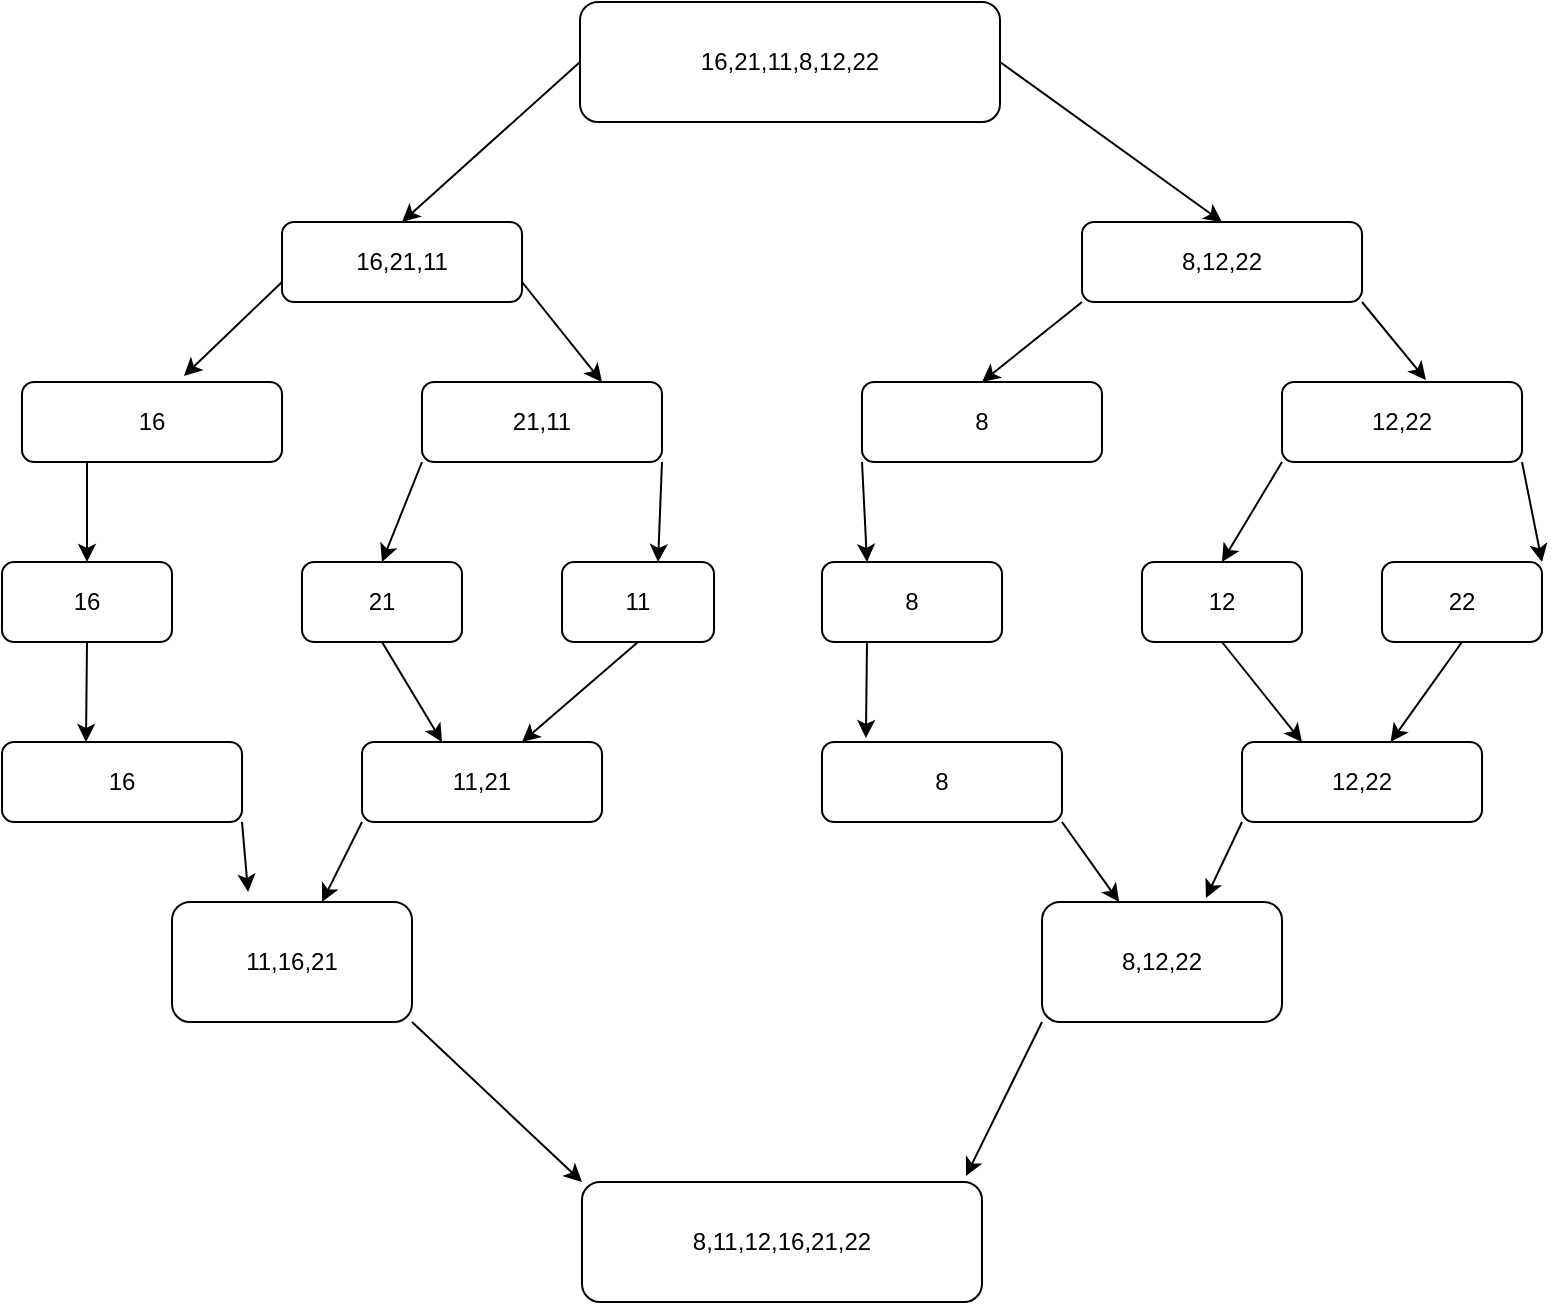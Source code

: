 <mxfile version="20.2.2" type="device"><diagram id="C5RBs43oDa-KdzZeNtuy" name="Page-1"><mxGraphModel dx="1422" dy="794" grid="1" gridSize="10" guides="1" tooltips="1" connect="1" arrows="1" fold="1" page="1" pageScale="1" pageWidth="827" pageHeight="1169" math="0" shadow="0"><root><mxCell id="WIyWlLk6GJQsqaUBKTNV-0"/><mxCell id="WIyWlLk6GJQsqaUBKTNV-1" parent="WIyWlLk6GJQsqaUBKTNV-0"/><mxCell id="BHkyi9x9auyOBF3nAzcf-1" style="edgeStyle=none;rounded=0;orthogonalLoop=1;jettySize=auto;html=1;exitX=1;exitY=0.5;exitDx=0;exitDy=0;entryX=0.5;entryY=0;entryDx=0;entryDy=0;" edge="1" parent="WIyWlLk6GJQsqaUBKTNV-1" source="WIyWlLk6GJQsqaUBKTNV-3" target="WIyWlLk6GJQsqaUBKTNV-12"><mxGeometry relative="1" as="geometry"/></mxCell><mxCell id="BHkyi9x9auyOBF3nAzcf-2" style="edgeStyle=none;rounded=0;orthogonalLoop=1;jettySize=auto;html=1;exitX=0;exitY=0.5;exitDx=0;exitDy=0;entryX=0.5;entryY=0;entryDx=0;entryDy=0;" edge="1" parent="WIyWlLk6GJQsqaUBKTNV-1" source="WIyWlLk6GJQsqaUBKTNV-3" target="WIyWlLk6GJQsqaUBKTNV-7"><mxGeometry relative="1" as="geometry"/></mxCell><mxCell id="WIyWlLk6GJQsqaUBKTNV-3" value="16,21,11,8,12,22" style="rounded=1;whiteSpace=wrap;html=1;fontSize=12;glass=0;strokeWidth=1;shadow=0;" parent="WIyWlLk6GJQsqaUBKTNV-1" vertex="1"><mxGeometry x="309" y="70" width="210" height="60" as="geometry"/></mxCell><mxCell id="BHkyi9x9auyOBF3nAzcf-14" style="edgeStyle=none;rounded=0;orthogonalLoop=1;jettySize=auto;html=1;exitX=0;exitY=0.75;exitDx=0;exitDy=0;entryX=0.623;entryY=-0.075;entryDx=0;entryDy=0;entryPerimeter=0;" edge="1" parent="WIyWlLk6GJQsqaUBKTNV-1" source="WIyWlLk6GJQsqaUBKTNV-7" target="WIyWlLk6GJQsqaUBKTNV-11"><mxGeometry relative="1" as="geometry"/></mxCell><mxCell id="BHkyi9x9auyOBF3nAzcf-15" style="edgeStyle=none;rounded=0;orthogonalLoop=1;jettySize=auto;html=1;exitX=1;exitY=0.75;exitDx=0;exitDy=0;entryX=0.75;entryY=0;entryDx=0;entryDy=0;" edge="1" parent="WIyWlLk6GJQsqaUBKTNV-1" source="WIyWlLk6GJQsqaUBKTNV-7" target="BHkyi9x9auyOBF3nAzcf-4"><mxGeometry relative="1" as="geometry"/></mxCell><mxCell id="WIyWlLk6GJQsqaUBKTNV-7" value="16,21,11" style="rounded=1;whiteSpace=wrap;html=1;fontSize=12;glass=0;strokeWidth=1;shadow=0;" parent="WIyWlLk6GJQsqaUBKTNV-1" vertex="1"><mxGeometry x="160" y="180" width="120" height="40" as="geometry"/></mxCell><mxCell id="BHkyi9x9auyOBF3nAzcf-16" style="edgeStyle=none;rounded=0;orthogonalLoop=1;jettySize=auto;html=1;exitX=0.25;exitY=1;exitDx=0;exitDy=0;" edge="1" parent="WIyWlLk6GJQsqaUBKTNV-1" source="WIyWlLk6GJQsqaUBKTNV-11" target="BHkyi9x9auyOBF3nAzcf-8"><mxGeometry relative="1" as="geometry"/></mxCell><mxCell id="WIyWlLk6GJQsqaUBKTNV-11" value="16" style="rounded=1;whiteSpace=wrap;html=1;fontSize=12;glass=0;strokeWidth=1;shadow=0;" parent="WIyWlLk6GJQsqaUBKTNV-1" vertex="1"><mxGeometry x="30" y="260" width="130" height="40" as="geometry"/></mxCell><mxCell id="BHkyi9x9auyOBF3nAzcf-22" style="edgeStyle=none;rounded=0;orthogonalLoop=1;jettySize=auto;html=1;exitX=0;exitY=1;exitDx=0;exitDy=0;entryX=0.5;entryY=0;entryDx=0;entryDy=0;" edge="1" parent="WIyWlLk6GJQsqaUBKTNV-1" source="WIyWlLk6GJQsqaUBKTNV-12" target="BHkyi9x9auyOBF3nAzcf-9"><mxGeometry relative="1" as="geometry"/></mxCell><mxCell id="BHkyi9x9auyOBF3nAzcf-23" style="edgeStyle=none;rounded=0;orthogonalLoop=1;jettySize=auto;html=1;exitX=1;exitY=1;exitDx=0;exitDy=0;entryX=0.6;entryY=-0.025;entryDx=0;entryDy=0;entryPerimeter=0;" edge="1" parent="WIyWlLk6GJQsqaUBKTNV-1" source="WIyWlLk6GJQsqaUBKTNV-12" target="BHkyi9x9auyOBF3nAzcf-5"><mxGeometry relative="1" as="geometry"/></mxCell><mxCell id="WIyWlLk6GJQsqaUBKTNV-12" value="8,12,22" style="rounded=1;whiteSpace=wrap;html=1;fontSize=12;glass=0;strokeWidth=1;shadow=0;" parent="WIyWlLk6GJQsqaUBKTNV-1" vertex="1"><mxGeometry x="560" y="180" width="140" height="40" as="geometry"/></mxCell><mxCell id="BHkyi9x9auyOBF3nAzcf-17" style="edgeStyle=none;rounded=0;orthogonalLoop=1;jettySize=auto;html=1;exitX=0;exitY=1;exitDx=0;exitDy=0;entryX=0.5;entryY=0;entryDx=0;entryDy=0;" edge="1" parent="WIyWlLk6GJQsqaUBKTNV-1" source="BHkyi9x9auyOBF3nAzcf-4" target="BHkyi9x9auyOBF3nAzcf-6"><mxGeometry relative="1" as="geometry"/></mxCell><mxCell id="BHkyi9x9auyOBF3nAzcf-18" style="edgeStyle=none;rounded=0;orthogonalLoop=1;jettySize=auto;html=1;exitX=1;exitY=1;exitDx=0;exitDy=0;entryX=0.632;entryY=0;entryDx=0;entryDy=0;entryPerimeter=0;" edge="1" parent="WIyWlLk6GJQsqaUBKTNV-1" source="BHkyi9x9auyOBF3nAzcf-4" target="BHkyi9x9auyOBF3nAzcf-7"><mxGeometry relative="1" as="geometry"/></mxCell><mxCell id="BHkyi9x9auyOBF3nAzcf-4" value="21,11" style="rounded=1;whiteSpace=wrap;html=1;" vertex="1" parent="WIyWlLk6GJQsqaUBKTNV-1"><mxGeometry x="230" y="260" width="120" height="40" as="geometry"/></mxCell><mxCell id="BHkyi9x9auyOBF3nAzcf-20" style="edgeStyle=none;rounded=0;orthogonalLoop=1;jettySize=auto;html=1;exitX=0;exitY=1;exitDx=0;exitDy=0;entryX=0.5;entryY=0;entryDx=0;entryDy=0;" edge="1" parent="WIyWlLk6GJQsqaUBKTNV-1" source="BHkyi9x9auyOBF3nAzcf-5" target="BHkyi9x9auyOBF3nAzcf-12"><mxGeometry relative="1" as="geometry"/></mxCell><mxCell id="BHkyi9x9auyOBF3nAzcf-21" style="edgeStyle=none;rounded=0;orthogonalLoop=1;jettySize=auto;html=1;exitX=1;exitY=1;exitDx=0;exitDy=0;entryX=1;entryY=0;entryDx=0;entryDy=0;" edge="1" parent="WIyWlLk6GJQsqaUBKTNV-1" source="BHkyi9x9auyOBF3nAzcf-5" target="BHkyi9x9auyOBF3nAzcf-13"><mxGeometry relative="1" as="geometry"/></mxCell><mxCell id="BHkyi9x9auyOBF3nAzcf-5" value="12,22" style="rounded=1;whiteSpace=wrap;html=1;" vertex="1" parent="WIyWlLk6GJQsqaUBKTNV-1"><mxGeometry x="660" y="260" width="120" height="40" as="geometry"/></mxCell><mxCell id="BHkyi9x9auyOBF3nAzcf-24" style="edgeStyle=none;rounded=0;orthogonalLoop=1;jettySize=auto;html=1;exitX=0.5;exitY=1;exitDx=0;exitDy=0;" edge="1" parent="WIyWlLk6GJQsqaUBKTNV-1" source="BHkyi9x9auyOBF3nAzcf-6"><mxGeometry relative="1" as="geometry"><mxPoint x="240" y="440" as="targetPoint"/></mxGeometry></mxCell><mxCell id="BHkyi9x9auyOBF3nAzcf-6" value="21" style="rounded=1;whiteSpace=wrap;html=1;" vertex="1" parent="WIyWlLk6GJQsqaUBKTNV-1"><mxGeometry x="170" y="350" width="80" height="40" as="geometry"/></mxCell><mxCell id="BHkyi9x9auyOBF3nAzcf-25" style="edgeStyle=none;rounded=0;orthogonalLoop=1;jettySize=auto;html=1;exitX=0.5;exitY=1;exitDx=0;exitDy=0;" edge="1" parent="WIyWlLk6GJQsqaUBKTNV-1" source="BHkyi9x9auyOBF3nAzcf-7"><mxGeometry relative="1" as="geometry"><mxPoint x="280" y="440" as="targetPoint"/></mxGeometry></mxCell><mxCell id="BHkyi9x9auyOBF3nAzcf-7" value="11" style="rounded=1;whiteSpace=wrap;html=1;" vertex="1" parent="WIyWlLk6GJQsqaUBKTNV-1"><mxGeometry x="300" y="350" width="76" height="40" as="geometry"/></mxCell><mxCell id="BHkyi9x9auyOBF3nAzcf-36" style="edgeStyle=none;rounded=0;orthogonalLoop=1;jettySize=auto;html=1;exitX=0.5;exitY=1;exitDx=0;exitDy=0;entryX=0.35;entryY=0;entryDx=0;entryDy=0;entryPerimeter=0;" edge="1" parent="WIyWlLk6GJQsqaUBKTNV-1" source="BHkyi9x9auyOBF3nAzcf-8" target="BHkyi9x9auyOBF3nAzcf-31"><mxGeometry relative="1" as="geometry"/></mxCell><mxCell id="BHkyi9x9auyOBF3nAzcf-8" value="16" style="rounded=1;whiteSpace=wrap;html=1;" vertex="1" parent="WIyWlLk6GJQsqaUBKTNV-1"><mxGeometry x="20" y="350" width="85" height="40" as="geometry"/></mxCell><mxCell id="BHkyi9x9auyOBF3nAzcf-19" style="edgeStyle=none;rounded=0;orthogonalLoop=1;jettySize=auto;html=1;exitX=0;exitY=1;exitDx=0;exitDy=0;entryX=0.25;entryY=0;entryDx=0;entryDy=0;" edge="1" parent="WIyWlLk6GJQsqaUBKTNV-1" source="BHkyi9x9auyOBF3nAzcf-9" target="BHkyi9x9auyOBF3nAzcf-11"><mxGeometry relative="1" as="geometry"/></mxCell><mxCell id="BHkyi9x9auyOBF3nAzcf-9" value="8" style="rounded=1;whiteSpace=wrap;html=1;" vertex="1" parent="WIyWlLk6GJQsqaUBKTNV-1"><mxGeometry x="450" y="260" width="120" height="40" as="geometry"/></mxCell><mxCell id="BHkyi9x9auyOBF3nAzcf-43" style="edgeStyle=none;rounded=0;orthogonalLoop=1;jettySize=auto;html=1;exitX=0.25;exitY=1;exitDx=0;exitDy=0;entryX=0.183;entryY=-0.05;entryDx=0;entryDy=0;entryPerimeter=0;" edge="1" parent="WIyWlLk6GJQsqaUBKTNV-1" source="BHkyi9x9auyOBF3nAzcf-11" target="BHkyi9x9auyOBF3nAzcf-29"><mxGeometry relative="1" as="geometry"/></mxCell><mxCell id="BHkyi9x9auyOBF3nAzcf-11" value="8" style="rounded=1;whiteSpace=wrap;html=1;" vertex="1" parent="WIyWlLk6GJQsqaUBKTNV-1"><mxGeometry x="430" y="350" width="90" height="40" as="geometry"/></mxCell><mxCell id="BHkyi9x9auyOBF3nAzcf-26" style="edgeStyle=none;rounded=0;orthogonalLoop=1;jettySize=auto;html=1;exitX=0.5;exitY=1;exitDx=0;exitDy=0;" edge="1" parent="WIyWlLk6GJQsqaUBKTNV-1" source="BHkyi9x9auyOBF3nAzcf-12"><mxGeometry relative="1" as="geometry"><mxPoint x="670" y="440" as="targetPoint"/></mxGeometry></mxCell><mxCell id="BHkyi9x9auyOBF3nAzcf-12" value="12" style="rounded=1;whiteSpace=wrap;html=1;" vertex="1" parent="WIyWlLk6GJQsqaUBKTNV-1"><mxGeometry x="590" y="350" width="80" height="40" as="geometry"/></mxCell><mxCell id="BHkyi9x9auyOBF3nAzcf-27" style="edgeStyle=none;rounded=0;orthogonalLoop=1;jettySize=auto;html=1;exitX=0.5;exitY=1;exitDx=0;exitDy=0;" edge="1" parent="WIyWlLk6GJQsqaUBKTNV-1" source="BHkyi9x9auyOBF3nAzcf-13" target="BHkyi9x9auyOBF3nAzcf-28"><mxGeometry relative="1" as="geometry"><mxPoint x="700" y="440" as="targetPoint"/></mxGeometry></mxCell><mxCell id="BHkyi9x9auyOBF3nAzcf-13" value="22" style="rounded=1;whiteSpace=wrap;html=1;" vertex="1" parent="WIyWlLk6GJQsqaUBKTNV-1"><mxGeometry x="710" y="350" width="80" height="40" as="geometry"/></mxCell><mxCell id="BHkyi9x9auyOBF3nAzcf-42" style="edgeStyle=none;rounded=0;orthogonalLoop=1;jettySize=auto;html=1;exitX=0;exitY=1;exitDx=0;exitDy=0;entryX=0.683;entryY=-0.033;entryDx=0;entryDy=0;entryPerimeter=0;" edge="1" parent="WIyWlLk6GJQsqaUBKTNV-1" source="BHkyi9x9auyOBF3nAzcf-28" target="BHkyi9x9auyOBF3nAzcf-33"><mxGeometry relative="1" as="geometry"/></mxCell><mxCell id="BHkyi9x9auyOBF3nAzcf-28" value="12,22" style="rounded=1;whiteSpace=wrap;html=1;" vertex="1" parent="WIyWlLk6GJQsqaUBKTNV-1"><mxGeometry x="640" y="440" width="120" height="40" as="geometry"/></mxCell><mxCell id="BHkyi9x9auyOBF3nAzcf-41" style="edgeStyle=none;rounded=0;orthogonalLoop=1;jettySize=auto;html=1;exitX=1;exitY=1;exitDx=0;exitDy=0;" edge="1" parent="WIyWlLk6GJQsqaUBKTNV-1" source="BHkyi9x9auyOBF3nAzcf-29" target="BHkyi9x9auyOBF3nAzcf-33"><mxGeometry relative="1" as="geometry"/></mxCell><mxCell id="BHkyi9x9auyOBF3nAzcf-29" value="8" style="rounded=1;whiteSpace=wrap;html=1;" vertex="1" parent="WIyWlLk6GJQsqaUBKTNV-1"><mxGeometry x="430" y="440" width="120" height="40" as="geometry"/></mxCell><mxCell id="BHkyi9x9auyOBF3nAzcf-39" style="edgeStyle=none;rounded=0;orthogonalLoop=1;jettySize=auto;html=1;exitX=1;exitY=1;exitDx=0;exitDy=0;entryX=0;entryY=0;entryDx=0;entryDy=0;" edge="1" parent="WIyWlLk6GJQsqaUBKTNV-1" source="BHkyi9x9auyOBF3nAzcf-30" target="BHkyi9x9auyOBF3nAzcf-34"><mxGeometry relative="1" as="geometry"/></mxCell><mxCell id="BHkyi9x9auyOBF3nAzcf-30" value="11,16,21" style="rounded=1;whiteSpace=wrap;html=1;" vertex="1" parent="WIyWlLk6GJQsqaUBKTNV-1"><mxGeometry x="105" y="520" width="120" height="60" as="geometry"/></mxCell><mxCell id="BHkyi9x9auyOBF3nAzcf-37" style="edgeStyle=none;rounded=0;orthogonalLoop=1;jettySize=auto;html=1;exitX=1;exitY=1;exitDx=0;exitDy=0;entryX=0.317;entryY=-0.083;entryDx=0;entryDy=0;entryPerimeter=0;" edge="1" parent="WIyWlLk6GJQsqaUBKTNV-1" source="BHkyi9x9auyOBF3nAzcf-31" target="BHkyi9x9auyOBF3nAzcf-30"><mxGeometry relative="1" as="geometry"/></mxCell><mxCell id="BHkyi9x9auyOBF3nAzcf-31" value="16" style="rounded=1;whiteSpace=wrap;html=1;" vertex="1" parent="WIyWlLk6GJQsqaUBKTNV-1"><mxGeometry x="20" y="440" width="120" height="40" as="geometry"/></mxCell><mxCell id="BHkyi9x9auyOBF3nAzcf-38" style="edgeStyle=none;rounded=0;orthogonalLoop=1;jettySize=auto;html=1;exitX=0;exitY=1;exitDx=0;exitDy=0;" edge="1" parent="WIyWlLk6GJQsqaUBKTNV-1" source="BHkyi9x9auyOBF3nAzcf-32" target="BHkyi9x9auyOBF3nAzcf-30"><mxGeometry relative="1" as="geometry"/></mxCell><mxCell id="BHkyi9x9auyOBF3nAzcf-32" value="11,21" style="rounded=1;whiteSpace=wrap;html=1;" vertex="1" parent="WIyWlLk6GJQsqaUBKTNV-1"><mxGeometry x="200" y="440" width="120" height="40" as="geometry"/></mxCell><mxCell id="BHkyi9x9auyOBF3nAzcf-40" style="edgeStyle=none;rounded=0;orthogonalLoop=1;jettySize=auto;html=1;exitX=0;exitY=1;exitDx=0;exitDy=0;entryX=0.96;entryY=-0.05;entryDx=0;entryDy=0;entryPerimeter=0;" edge="1" parent="WIyWlLk6GJQsqaUBKTNV-1" source="BHkyi9x9auyOBF3nAzcf-33" target="BHkyi9x9auyOBF3nAzcf-34"><mxGeometry relative="1" as="geometry"/></mxCell><mxCell id="BHkyi9x9auyOBF3nAzcf-33" value="8,12,22" style="rounded=1;whiteSpace=wrap;html=1;" vertex="1" parent="WIyWlLk6GJQsqaUBKTNV-1"><mxGeometry x="540" y="520" width="120" height="60" as="geometry"/></mxCell><mxCell id="BHkyi9x9auyOBF3nAzcf-34" value="8,11,12,16,21,22" style="rounded=1;whiteSpace=wrap;html=1;" vertex="1" parent="WIyWlLk6GJQsqaUBKTNV-1"><mxGeometry x="310" y="660" width="200" height="60" as="geometry"/></mxCell></root></mxGraphModel></diagram></mxfile>